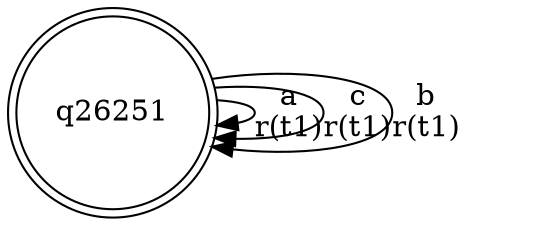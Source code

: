 digraph "tests_1/test48/solution101/solution_verwer" {
	q26251[label=q26251 shape=doublecircle]
	q26251 -> q26251[label="a\nr(t1)\n"]
	q26251 -> q26251[label="c\nr(t1)\n"]
	q26251 -> q26251[label="b\nr(t1)\n"]
}
